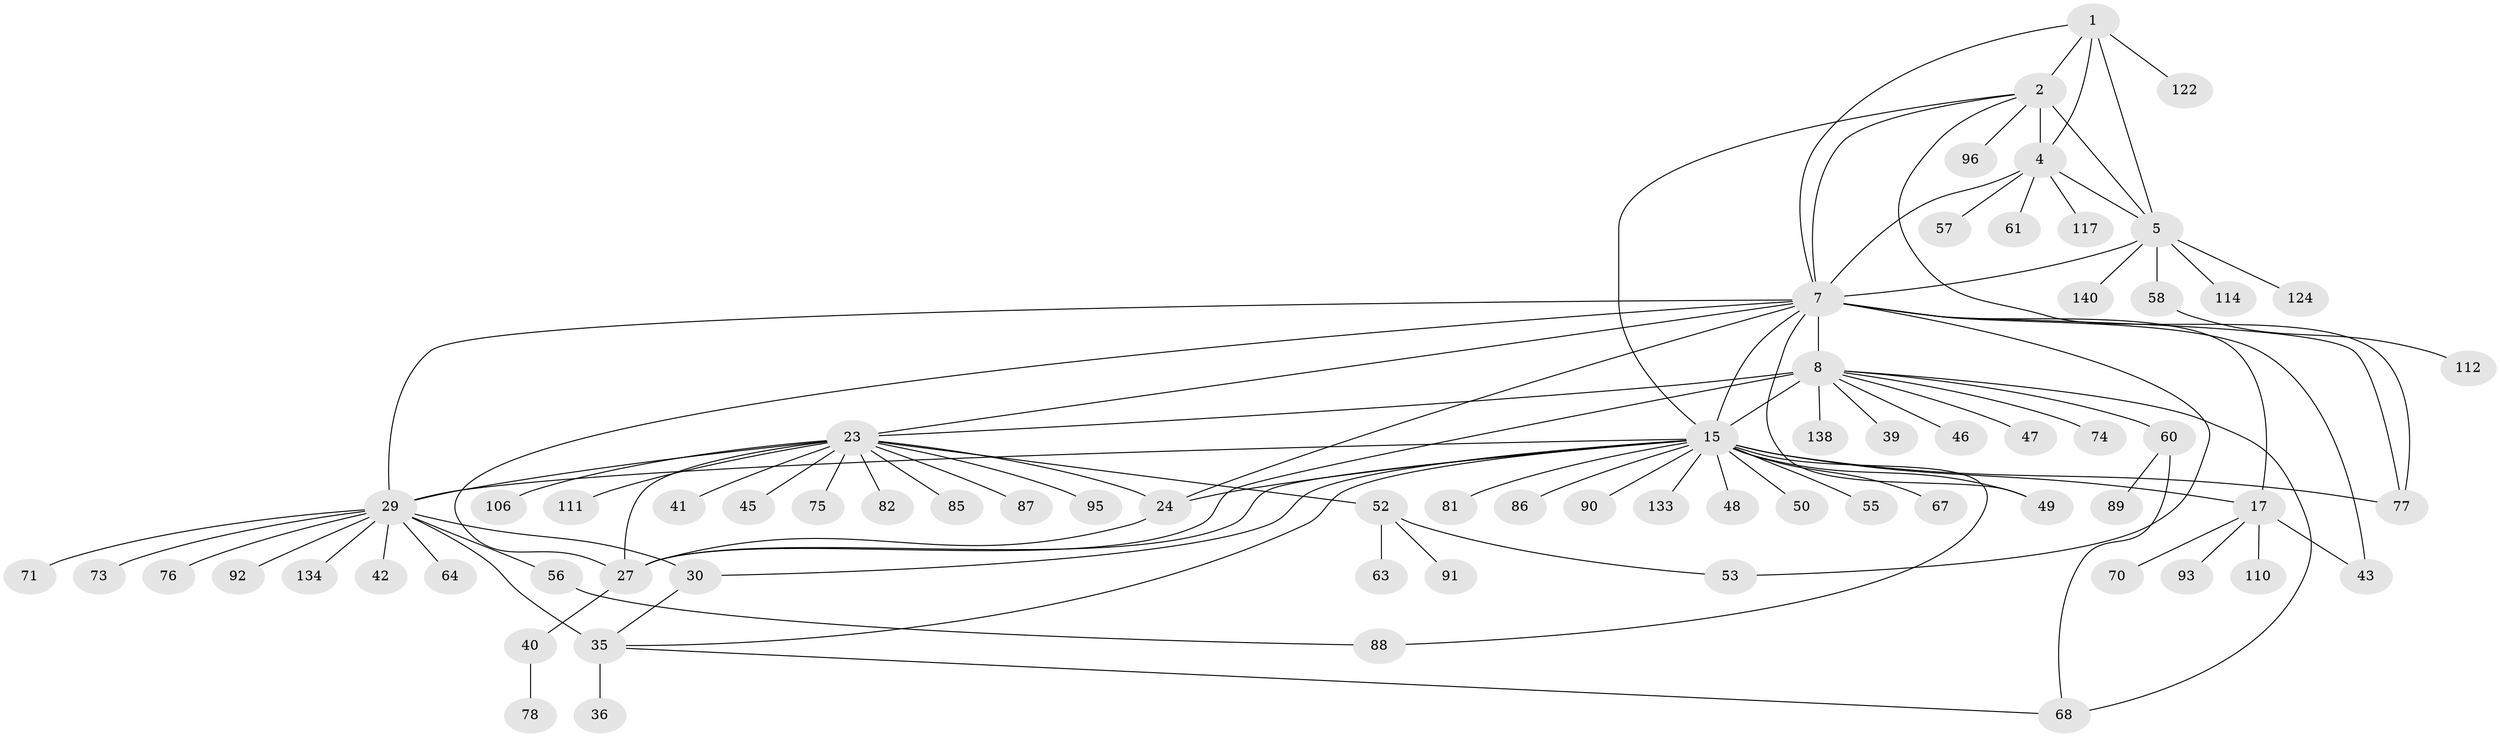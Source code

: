 // original degree distribution, {7: 0.03496503496503497, 10: 0.02097902097902098, 9: 0.06293706293706294, 8: 0.04195804195804196, 12: 0.02097902097902098, 11: 0.04195804195804196, 13: 0.013986013986013986, 6: 0.006993006993006993, 1: 0.5734265734265734, 2: 0.13286713286713286, 4: 0.02097902097902098, 3: 0.02097902097902098, 5: 0.006993006993006993}
// Generated by graph-tools (version 1.1) at 2025/15/03/09/25 04:15:55]
// undirected, 71 vertices, 99 edges
graph export_dot {
graph [start="1"]
  node [color=gray90,style=filled];
  1;
  2 [super="+3+38+129+136"];
  4;
  5 [super="+6"];
  7 [super="+13+22+59"];
  8 [super="+9+12+104+10+37"];
  15 [super="+34+16"];
  17 [super="+130+21+18"];
  23 [super="+25+26"];
  24;
  27 [super="+69+83+28+98"];
  29 [super="+31+79+72+32+33"];
  30 [super="+141"];
  35;
  36;
  39;
  40;
  41;
  42;
  43;
  45;
  46;
  47;
  48;
  49 [super="+80+126+103"];
  50;
  52;
  53;
  55 [super="+109+120"];
  56;
  57;
  58;
  60 [super="+125+105+97"];
  61 [super="+62"];
  63;
  64;
  67;
  68;
  70;
  71;
  73;
  74;
  75;
  76;
  77 [super="+113"];
  78;
  81;
  82;
  85;
  86;
  87;
  88;
  89;
  90;
  91;
  92;
  93;
  95;
  96;
  106;
  110;
  111;
  112;
  114;
  117;
  122;
  124;
  133;
  134;
  138;
  140;
  1 -- 2 [weight=2];
  1 -- 4;
  1 -- 5 [weight=2];
  1 -- 7;
  1 -- 122;
  2 -- 4 [weight=2];
  2 -- 5 [weight=4];
  2 -- 7 [weight=2];
  2 -- 15 [weight=2];
  2 -- 96;
  2 -- 77;
  4 -- 5 [weight=2];
  4 -- 7;
  4 -- 57;
  4 -- 61;
  4 -- 117;
  5 -- 7 [weight=2];
  5 -- 114;
  5 -- 124;
  5 -- 140;
  5 -- 58;
  7 -- 43;
  7 -- 53;
  7 -- 8 [weight=7];
  7 -- 49;
  7 -- 15;
  7 -- 77;
  7 -- 23 [weight=3];
  7 -- 24;
  7 -- 27 [weight=2];
  7 -- 17;
  7 -- 29;
  8 -- 39;
  8 -- 46;
  8 -- 68;
  8 -- 74;
  8 -- 138;
  8 -- 60;
  8 -- 23;
  8 -- 27;
  8 -- 47;
  8 -- 15 [weight=2];
  15 -- 17 [weight=12];
  15 -- 48;
  15 -- 35;
  15 -- 133;
  15 -- 86;
  15 -- 55;
  15 -- 90;
  15 -- 29 [weight=4];
  15 -- 30;
  15 -- 67;
  15 -- 88;
  15 -- 77;
  15 -- 49;
  15 -- 81;
  15 -- 50;
  15 -- 24;
  15 -- 27;
  17 -- 70;
  17 -- 43;
  17 -- 93;
  17 -- 110;
  23 -- 24 [weight=3];
  23 -- 27 [weight=6];
  23 -- 29;
  23 -- 85;
  23 -- 75;
  23 -- 45;
  23 -- 87;
  23 -- 41;
  23 -- 106;
  23 -- 111;
  23 -- 82;
  23 -- 52;
  23 -- 95;
  24 -- 27 [weight=2];
  27 -- 40;
  29 -- 30 [weight=4];
  29 -- 35 [weight=4];
  29 -- 42;
  29 -- 92;
  29 -- 134;
  29 -- 73;
  29 -- 71;
  29 -- 76;
  29 -- 56;
  29 -- 64;
  30 -- 35;
  35 -- 36;
  35 -- 68;
  40 -- 78;
  52 -- 53;
  52 -- 63;
  52 -- 91;
  56 -- 88;
  58 -- 112;
  60 -- 89;
  60 -- 68;
}

